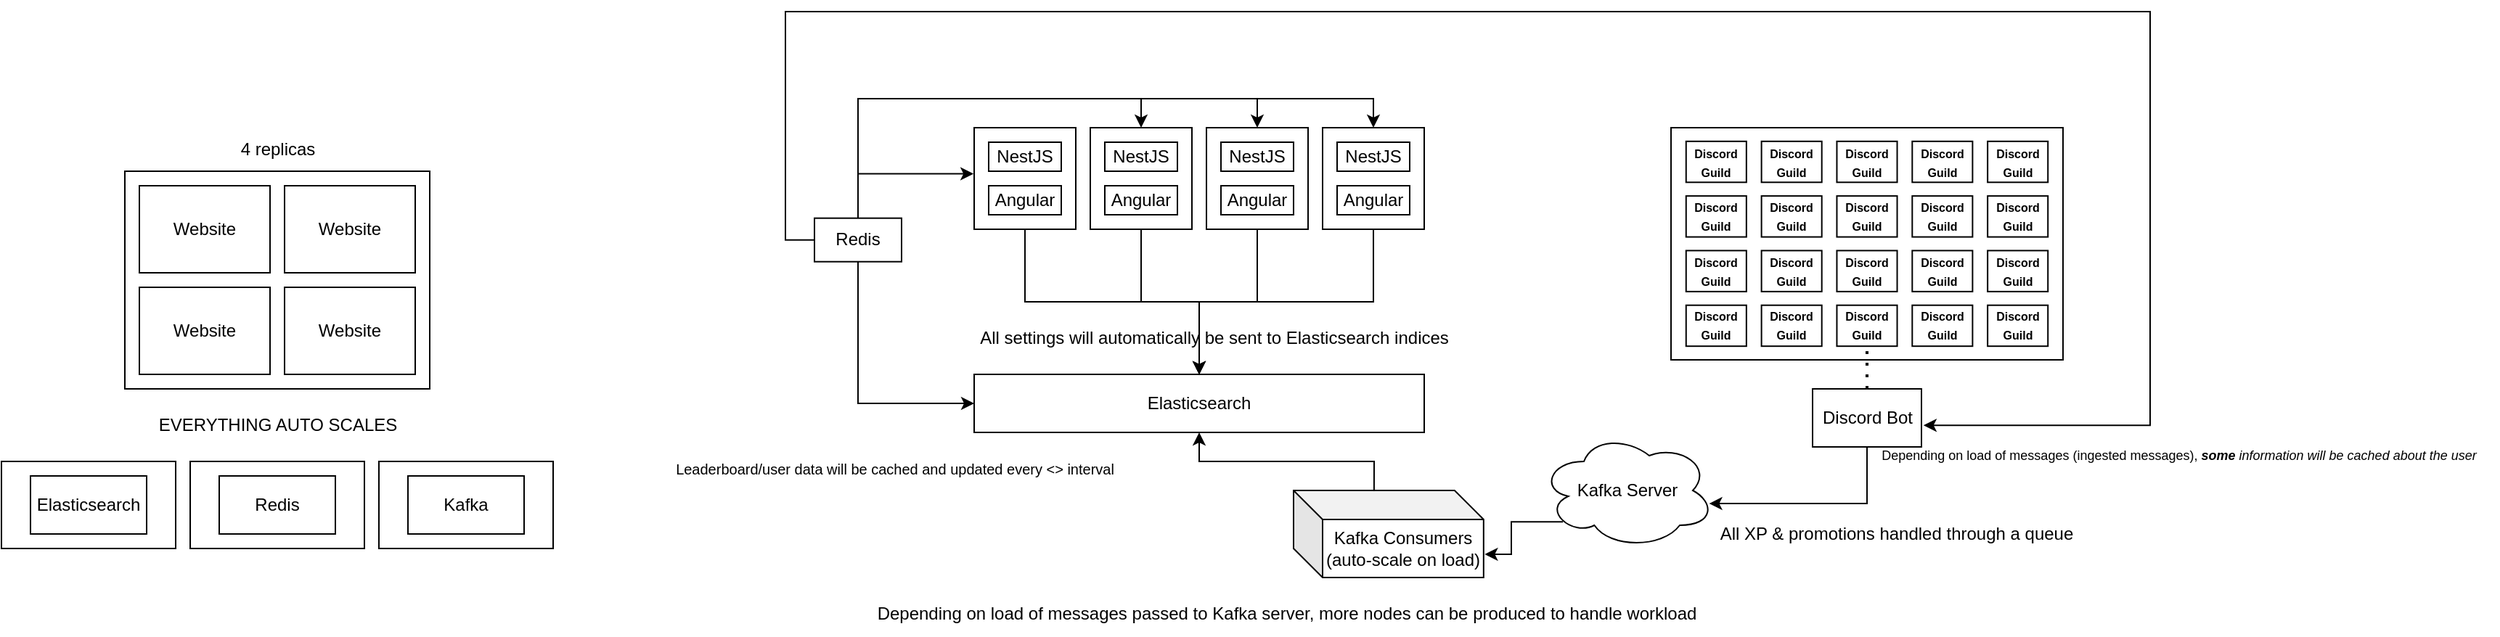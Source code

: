 <mxfile version="24.7.7">
  <diagram name="Page-1" id="XJUSoyV6JxCoz0F45K0h">
    <mxGraphModel dx="1407" dy="523" grid="1" gridSize="10" guides="1" tooltips="1" connect="1" arrows="1" fold="1" page="1" pageScale="1" pageWidth="850" pageHeight="1100" math="0" shadow="0">
      <root>
        <mxCell id="0" />
        <mxCell id="1" parent="0" />
        <mxCell id="J6omvvjJ4enyhn-Cp6rl-10" value="" style="group" vertex="1" connectable="0" parent="1">
          <mxGeometry x="230" y="170" width="210" height="180" as="geometry" />
        </mxCell>
        <mxCell id="J6omvvjJ4enyhn-Cp6rl-8" value="" style="group" vertex="1" connectable="0" parent="J6omvvjJ4enyhn-Cp6rl-10">
          <mxGeometry x="-135" y="20" width="210" height="150" as="geometry" />
        </mxCell>
        <mxCell id="J6omvvjJ4enyhn-Cp6rl-2" value="" style="rounded=0;whiteSpace=wrap;html=1;" vertex="1" parent="J6omvvjJ4enyhn-Cp6rl-8">
          <mxGeometry width="210" height="150" as="geometry" />
        </mxCell>
        <mxCell id="J6omvvjJ4enyhn-Cp6rl-4" value="Website" style="rounded=0;whiteSpace=wrap;html=1;" vertex="1" parent="J6omvvjJ4enyhn-Cp6rl-8">
          <mxGeometry x="10" y="10" width="90" height="60" as="geometry" />
        </mxCell>
        <mxCell id="J6omvvjJ4enyhn-Cp6rl-5" value="Website" style="rounded=0;whiteSpace=wrap;html=1;" vertex="1" parent="J6omvvjJ4enyhn-Cp6rl-8">
          <mxGeometry x="110" y="10" width="90" height="60" as="geometry" />
        </mxCell>
        <mxCell id="J6omvvjJ4enyhn-Cp6rl-6" value="Website" style="rounded=0;whiteSpace=wrap;html=1;" vertex="1" parent="J6omvvjJ4enyhn-Cp6rl-8">
          <mxGeometry x="10" y="80" width="90" height="60" as="geometry" />
        </mxCell>
        <mxCell id="J6omvvjJ4enyhn-Cp6rl-7" value="Website" style="rounded=0;whiteSpace=wrap;html=1;" vertex="1" parent="J6omvvjJ4enyhn-Cp6rl-8">
          <mxGeometry x="110" y="80" width="90" height="60" as="geometry" />
        </mxCell>
        <mxCell id="J6omvvjJ4enyhn-Cp6rl-21" value="4 replicas" style="text;html=1;align=center;verticalAlign=middle;resizable=0;points=[];autosize=1;strokeColor=none;fillColor=none;" vertex="1" parent="J6omvvjJ4enyhn-Cp6rl-10">
          <mxGeometry x="-65" y="-10" width="70" height="30" as="geometry" />
        </mxCell>
        <mxCell id="J6omvvjJ4enyhn-Cp6rl-20" value="" style="group" vertex="1" connectable="0" parent="1">
          <mxGeometry x="145" y="400" width="380" height="60" as="geometry" />
        </mxCell>
        <mxCell id="J6omvvjJ4enyhn-Cp6rl-14" value="" style="whiteSpace=wrap;html=1;" vertex="1" parent="J6omvvjJ4enyhn-Cp6rl-20">
          <mxGeometry x="-135" y="-10" width="120" height="60" as="geometry" />
        </mxCell>
        <mxCell id="J6omvvjJ4enyhn-Cp6rl-15" value="Elasticsearch" style="rounded=0;whiteSpace=wrap;html=1;" vertex="1" parent="J6omvvjJ4enyhn-Cp6rl-20">
          <mxGeometry x="-115" width="80" height="40" as="geometry" />
        </mxCell>
        <mxCell id="J6omvvjJ4enyhn-Cp6rl-16" value="" style="whiteSpace=wrap;html=1;" vertex="1" parent="J6omvvjJ4enyhn-Cp6rl-20">
          <mxGeometry x="-5" y="-10" width="120" height="60" as="geometry" />
        </mxCell>
        <mxCell id="J6omvvjJ4enyhn-Cp6rl-17" value="Redis" style="rounded=0;whiteSpace=wrap;html=1;" vertex="1" parent="J6omvvjJ4enyhn-Cp6rl-20">
          <mxGeometry x="15" width="80" height="40" as="geometry" />
        </mxCell>
        <mxCell id="J6omvvjJ4enyhn-Cp6rl-18" value="" style="whiteSpace=wrap;html=1;" vertex="1" parent="J6omvvjJ4enyhn-Cp6rl-20">
          <mxGeometry x="125" y="-10" width="120" height="60" as="geometry" />
        </mxCell>
        <mxCell id="J6omvvjJ4enyhn-Cp6rl-19" value="Kafka" style="rounded=0;whiteSpace=wrap;html=1;" vertex="1" parent="J6omvvjJ4enyhn-Cp6rl-20">
          <mxGeometry x="145" width="80" height="40" as="geometry" />
        </mxCell>
        <mxCell id="J6omvvjJ4enyhn-Cp6rl-22" value="EVERYTHING AUTO SCALES" style="text;html=1;align=center;verticalAlign=middle;resizable=0;points=[];autosize=1;strokeColor=none;fillColor=none;" vertex="1" parent="1">
          <mxGeometry x="105" y="350" width="190" height="30" as="geometry" />
        </mxCell>
        <mxCell id="J6omvvjJ4enyhn-Cp6rl-44" value="" style="group" vertex="1" connectable="0" parent="1">
          <mxGeometry x="680" y="160" width="310" height="70" as="geometry" />
        </mxCell>
        <mxCell id="J6omvvjJ4enyhn-Cp6rl-31" value="" style="group" vertex="1" connectable="0" parent="J6omvvjJ4enyhn-Cp6rl-44">
          <mxGeometry width="70" height="70" as="geometry" />
        </mxCell>
        <mxCell id="J6omvvjJ4enyhn-Cp6rl-30" value="" style="whiteSpace=wrap;html=1;" vertex="1" parent="J6omvvjJ4enyhn-Cp6rl-31">
          <mxGeometry width="70" height="70" as="geometry" />
        </mxCell>
        <mxCell id="J6omvvjJ4enyhn-Cp6rl-28" value="NestJS" style="whiteSpace=wrap;html=1;" vertex="1" parent="J6omvvjJ4enyhn-Cp6rl-31">
          <mxGeometry x="10" y="10" width="50" height="20" as="geometry" />
        </mxCell>
        <mxCell id="J6omvvjJ4enyhn-Cp6rl-29" value="Angular" style="whiteSpace=wrap;html=1;" vertex="1" parent="J6omvvjJ4enyhn-Cp6rl-31">
          <mxGeometry x="10" y="40" width="50" height="20" as="geometry" />
        </mxCell>
        <mxCell id="J6omvvjJ4enyhn-Cp6rl-32" value="" style="group" vertex="1" connectable="0" parent="J6omvvjJ4enyhn-Cp6rl-44">
          <mxGeometry x="80" width="70" height="70" as="geometry" />
        </mxCell>
        <mxCell id="J6omvvjJ4enyhn-Cp6rl-33" value="" style="whiteSpace=wrap;html=1;" vertex="1" parent="J6omvvjJ4enyhn-Cp6rl-32">
          <mxGeometry width="70" height="70" as="geometry" />
        </mxCell>
        <mxCell id="J6omvvjJ4enyhn-Cp6rl-34" value="NestJS" style="whiteSpace=wrap;html=1;" vertex="1" parent="J6omvvjJ4enyhn-Cp6rl-32">
          <mxGeometry x="10" y="10" width="50" height="20" as="geometry" />
        </mxCell>
        <mxCell id="J6omvvjJ4enyhn-Cp6rl-35" value="Angular" style="whiteSpace=wrap;html=1;" vertex="1" parent="J6omvvjJ4enyhn-Cp6rl-32">
          <mxGeometry x="10" y="40" width="50" height="20" as="geometry" />
        </mxCell>
        <mxCell id="J6omvvjJ4enyhn-Cp6rl-36" value="" style="group" vertex="1" connectable="0" parent="J6omvvjJ4enyhn-Cp6rl-44">
          <mxGeometry x="160" width="70" height="70" as="geometry" />
        </mxCell>
        <mxCell id="J6omvvjJ4enyhn-Cp6rl-37" value="" style="whiteSpace=wrap;html=1;" vertex="1" parent="J6omvvjJ4enyhn-Cp6rl-36">
          <mxGeometry width="70" height="70" as="geometry" />
        </mxCell>
        <mxCell id="J6omvvjJ4enyhn-Cp6rl-38" value="NestJS" style="whiteSpace=wrap;html=1;" vertex="1" parent="J6omvvjJ4enyhn-Cp6rl-36">
          <mxGeometry x="10" y="10" width="50" height="20" as="geometry" />
        </mxCell>
        <mxCell id="J6omvvjJ4enyhn-Cp6rl-39" value="Angular" style="whiteSpace=wrap;html=1;" vertex="1" parent="J6omvvjJ4enyhn-Cp6rl-36">
          <mxGeometry x="10" y="40" width="50" height="20" as="geometry" />
        </mxCell>
        <mxCell id="J6omvvjJ4enyhn-Cp6rl-40" value="" style="group" vertex="1" connectable="0" parent="J6omvvjJ4enyhn-Cp6rl-44">
          <mxGeometry x="240" width="70" height="70" as="geometry" />
        </mxCell>
        <mxCell id="J6omvvjJ4enyhn-Cp6rl-41" value="" style="whiteSpace=wrap;html=1;" vertex="1" parent="J6omvvjJ4enyhn-Cp6rl-40">
          <mxGeometry width="70" height="70" as="geometry" />
        </mxCell>
        <mxCell id="J6omvvjJ4enyhn-Cp6rl-42" value="NestJS" style="whiteSpace=wrap;html=1;" vertex="1" parent="J6omvvjJ4enyhn-Cp6rl-40">
          <mxGeometry x="10" y="10" width="50" height="20" as="geometry" />
        </mxCell>
        <mxCell id="J6omvvjJ4enyhn-Cp6rl-43" value="Angular" style="whiteSpace=wrap;html=1;" vertex="1" parent="J6omvvjJ4enyhn-Cp6rl-40">
          <mxGeometry x="10" y="40" width="50" height="20" as="geometry" />
        </mxCell>
        <mxCell id="J6omvvjJ4enyhn-Cp6rl-45" value="Elasticsearch" style="whiteSpace=wrap;html=1;" vertex="1" parent="1">
          <mxGeometry x="680" y="330" width="310" height="40" as="geometry" />
        </mxCell>
        <mxCell id="J6omvvjJ4enyhn-Cp6rl-49" style="edgeStyle=orthogonalEdgeStyle;rounded=0;orthogonalLoop=1;jettySize=auto;html=1;exitX=0.5;exitY=1;exitDx=0;exitDy=0;entryX=0.5;entryY=0;entryDx=0;entryDy=0;" edge="1" parent="1" source="J6omvvjJ4enyhn-Cp6rl-30" target="J6omvvjJ4enyhn-Cp6rl-45">
          <mxGeometry relative="1" as="geometry" />
        </mxCell>
        <mxCell id="J6omvvjJ4enyhn-Cp6rl-51" style="edgeStyle=orthogonalEdgeStyle;rounded=0;orthogonalLoop=1;jettySize=auto;html=1;exitX=0.5;exitY=1;exitDx=0;exitDy=0;entryX=0.5;entryY=0;entryDx=0;entryDy=0;" edge="1" parent="1" source="J6omvvjJ4enyhn-Cp6rl-37" target="J6omvvjJ4enyhn-Cp6rl-45">
          <mxGeometry relative="1" as="geometry" />
        </mxCell>
        <mxCell id="J6omvvjJ4enyhn-Cp6rl-52" style="edgeStyle=orthogonalEdgeStyle;rounded=0;orthogonalLoop=1;jettySize=auto;html=1;exitX=0.5;exitY=1;exitDx=0;exitDy=0;entryX=0.5;entryY=0;entryDx=0;entryDy=0;" edge="1" parent="1" source="J6omvvjJ4enyhn-Cp6rl-33" target="J6omvvjJ4enyhn-Cp6rl-45">
          <mxGeometry relative="1" as="geometry" />
        </mxCell>
        <mxCell id="J6omvvjJ4enyhn-Cp6rl-53" style="edgeStyle=orthogonalEdgeStyle;rounded=0;orthogonalLoop=1;jettySize=auto;html=1;exitX=0.5;exitY=1;exitDx=0;exitDy=0;entryX=0.5;entryY=0;entryDx=0;entryDy=0;" edge="1" parent="1" source="J6omvvjJ4enyhn-Cp6rl-41" target="J6omvvjJ4enyhn-Cp6rl-45">
          <mxGeometry relative="1" as="geometry" />
        </mxCell>
        <mxCell id="J6omvvjJ4enyhn-Cp6rl-55" value="All settings will automatically be sent to Elasticsearch indices" style="text;html=1;align=center;verticalAlign=middle;resizable=0;points=[];autosize=1;strokeColor=none;fillColor=none;" vertex="1" parent="1">
          <mxGeometry x="670" y="290" width="350" height="30" as="geometry" />
        </mxCell>
        <mxCell id="J6omvvjJ4enyhn-Cp6rl-90" value="Discord Bot" style="rounded=0;whiteSpace=wrap;html=1;" vertex="1" parent="1">
          <mxGeometry x="1257.5" y="340" width="75" height="40" as="geometry" />
        </mxCell>
        <mxCell id="J6omvvjJ4enyhn-Cp6rl-92" value="Kafka Server" style="ellipse;shape=cloud;whiteSpace=wrap;html=1;" vertex="1" parent="1">
          <mxGeometry x="1070.0" y="370" width="120" height="80" as="geometry" />
        </mxCell>
        <mxCell id="J6omvvjJ4enyhn-Cp6rl-54" value="" style="whiteSpace=wrap;html=1;rounded=0;" vertex="1" parent="1">
          <mxGeometry x="1160" y="160" width="270" height="160" as="geometry" />
        </mxCell>
        <mxCell id="J6omvvjJ4enyhn-Cp6rl-57" value="&lt;h5 style=&quot;line-height: 120%;&quot;&gt;&lt;font style=&quot;font-size: 8px;&quot;&gt;Discord Guild&lt;/font&gt;&lt;/h5&gt;" style="whiteSpace=wrap;html=1;" vertex="1" parent="1">
          <mxGeometry x="1170.385" y="169.412" width="41.538" height="28.235" as="geometry" />
        </mxCell>
        <mxCell id="J6omvvjJ4enyhn-Cp6rl-58" value="&lt;h5 style=&quot;line-height: 120%;&quot;&gt;&lt;font style=&quot;font-size: 8px;&quot;&gt;Discord Guild&lt;/font&gt;&lt;/h5&gt;" style="whiteSpace=wrap;html=1;" vertex="1" parent="1">
          <mxGeometry x="1222.308" y="169.412" width="41.538" height="28.235" as="geometry" />
        </mxCell>
        <mxCell id="J6omvvjJ4enyhn-Cp6rl-59" value="&lt;h5 style=&quot;line-height: 120%;&quot;&gt;&lt;font style=&quot;font-size: 8px;&quot;&gt;Discord Guild&lt;/font&gt;&lt;/h5&gt;" style="whiteSpace=wrap;html=1;" vertex="1" parent="1">
          <mxGeometry x="1274.231" y="169.412" width="41.538" height="28.235" as="geometry" />
        </mxCell>
        <mxCell id="J6omvvjJ4enyhn-Cp6rl-60" value="&lt;h5 style=&quot;line-height: 120%;&quot;&gt;&lt;font style=&quot;font-size: 8px;&quot;&gt;Discord Guild&lt;/font&gt;&lt;/h5&gt;" style="whiteSpace=wrap;html=1;" vertex="1" parent="1">
          <mxGeometry x="1326.154" y="169.412" width="41.538" height="28.235" as="geometry" />
        </mxCell>
        <mxCell id="J6omvvjJ4enyhn-Cp6rl-61" value="&lt;h5 style=&quot;line-height: 120%;&quot;&gt;&lt;font style=&quot;font-size: 8px;&quot;&gt;Discord Guild&lt;/font&gt;&lt;/h5&gt;" style="whiteSpace=wrap;html=1;" vertex="1" parent="1">
          <mxGeometry x="1378.077" y="169.412" width="41.538" height="28.235" as="geometry" />
        </mxCell>
        <mxCell id="J6omvvjJ4enyhn-Cp6rl-72" value="&lt;h5 style=&quot;line-height: 120%;&quot;&gt;&lt;font style=&quot;font-size: 8px;&quot;&gt;Discord Guild&lt;/font&gt;&lt;/h5&gt;" style="whiteSpace=wrap;html=1;" vertex="1" parent="1">
          <mxGeometry x="1170.385" y="207.059" width="41.538" height="28.235" as="geometry" />
        </mxCell>
        <mxCell id="J6omvvjJ4enyhn-Cp6rl-73" value="&lt;h5 style=&quot;line-height: 120%;&quot;&gt;&lt;font style=&quot;font-size: 8px;&quot;&gt;Discord Guild&lt;/font&gt;&lt;/h5&gt;" style="whiteSpace=wrap;html=1;" vertex="1" parent="1">
          <mxGeometry x="1222.308" y="207.059" width="41.538" height="28.235" as="geometry" />
        </mxCell>
        <mxCell id="J6omvvjJ4enyhn-Cp6rl-74" value="&lt;h5 style=&quot;line-height: 120%;&quot;&gt;&lt;font style=&quot;font-size: 8px;&quot;&gt;Discord Guild&lt;/font&gt;&lt;/h5&gt;" style="whiteSpace=wrap;html=1;" vertex="1" parent="1">
          <mxGeometry x="1274.231" y="207.059" width="41.538" height="28.235" as="geometry" />
        </mxCell>
        <mxCell id="J6omvvjJ4enyhn-Cp6rl-75" value="&lt;h5 style=&quot;line-height: 120%;&quot;&gt;&lt;font style=&quot;font-size: 8px;&quot;&gt;Discord Guild&lt;/font&gt;&lt;/h5&gt;" style="whiteSpace=wrap;html=1;" vertex="1" parent="1">
          <mxGeometry x="1326.154" y="207.059" width="41.538" height="28.235" as="geometry" />
        </mxCell>
        <mxCell id="J6omvvjJ4enyhn-Cp6rl-76" value="&lt;h5 style=&quot;line-height: 120%;&quot;&gt;&lt;font style=&quot;font-size: 8px;&quot;&gt;Discord Guild&lt;/font&gt;&lt;/h5&gt;" style="whiteSpace=wrap;html=1;" vertex="1" parent="1">
          <mxGeometry x="1378.077" y="207.059" width="41.538" height="28.235" as="geometry" />
        </mxCell>
        <mxCell id="J6omvvjJ4enyhn-Cp6rl-77" value="&lt;h5 style=&quot;line-height: 120%;&quot;&gt;&lt;font style=&quot;font-size: 8px;&quot;&gt;Discord Guild&lt;/font&gt;&lt;/h5&gt;" style="whiteSpace=wrap;html=1;" vertex="1" parent="1">
          <mxGeometry x="1170.385" y="244.706" width="41.538" height="28.235" as="geometry" />
        </mxCell>
        <mxCell id="J6omvvjJ4enyhn-Cp6rl-78" value="&lt;h5 style=&quot;line-height: 120%;&quot;&gt;&lt;font style=&quot;font-size: 8px;&quot;&gt;Discord Guild&lt;/font&gt;&lt;/h5&gt;" style="whiteSpace=wrap;html=1;" vertex="1" parent="1">
          <mxGeometry x="1222.308" y="244.706" width="41.538" height="28.235" as="geometry" />
        </mxCell>
        <mxCell id="J6omvvjJ4enyhn-Cp6rl-79" value="&lt;h5 style=&quot;line-height: 120%;&quot;&gt;&lt;font style=&quot;font-size: 8px;&quot;&gt;Discord Guild&lt;/font&gt;&lt;/h5&gt;" style="whiteSpace=wrap;html=1;" vertex="1" parent="1">
          <mxGeometry x="1274.231" y="244.706" width="41.538" height="28.235" as="geometry" />
        </mxCell>
        <mxCell id="J6omvvjJ4enyhn-Cp6rl-80" value="&lt;h5 style=&quot;line-height: 120%;&quot;&gt;&lt;font style=&quot;font-size: 8px;&quot;&gt;Discord Guild&lt;/font&gt;&lt;/h5&gt;" style="whiteSpace=wrap;html=1;" vertex="1" parent="1">
          <mxGeometry x="1326.154" y="244.706" width="41.538" height="28.235" as="geometry" />
        </mxCell>
        <mxCell id="J6omvvjJ4enyhn-Cp6rl-81" value="&lt;h5 style=&quot;line-height: 120%;&quot;&gt;&lt;font style=&quot;font-size: 8px;&quot;&gt;Discord Guild&lt;/font&gt;&lt;/h5&gt;" style="whiteSpace=wrap;html=1;" vertex="1" parent="1">
          <mxGeometry x="1378.077" y="244.706" width="41.538" height="28.235" as="geometry" />
        </mxCell>
        <mxCell id="J6omvvjJ4enyhn-Cp6rl-82" value="&lt;h5 style=&quot;line-height: 120%;&quot;&gt;&lt;font style=&quot;font-size: 8px;&quot;&gt;Discord Guild&lt;/font&gt;&lt;/h5&gt;" style="whiteSpace=wrap;html=1;" vertex="1" parent="1">
          <mxGeometry x="1170.385" y="282.353" width="41.538" height="28.235" as="geometry" />
        </mxCell>
        <mxCell id="J6omvvjJ4enyhn-Cp6rl-83" value="&lt;h5 style=&quot;line-height: 120%;&quot;&gt;&lt;font style=&quot;font-size: 8px;&quot;&gt;Discord Guild&lt;/font&gt;&lt;/h5&gt;" style="whiteSpace=wrap;html=1;" vertex="1" parent="1">
          <mxGeometry x="1222.308" y="282.353" width="41.538" height="28.235" as="geometry" />
        </mxCell>
        <mxCell id="J6omvvjJ4enyhn-Cp6rl-84" value="&lt;h5 style=&quot;line-height: 120%;&quot;&gt;&lt;font style=&quot;font-size: 8px;&quot;&gt;Discord Guild&lt;/font&gt;&lt;/h5&gt;" style="whiteSpace=wrap;html=1;" vertex="1" parent="1">
          <mxGeometry x="1274.231" y="282.353" width="41.538" height="28.235" as="geometry" />
        </mxCell>
        <mxCell id="J6omvvjJ4enyhn-Cp6rl-85" value="&lt;h5 style=&quot;line-height: 120%;&quot;&gt;&lt;font style=&quot;font-size: 8px;&quot;&gt;Discord Guild&lt;/font&gt;&lt;/h5&gt;" style="whiteSpace=wrap;html=1;" vertex="1" parent="1">
          <mxGeometry x="1326.154" y="282.353" width="41.538" height="28.235" as="geometry" />
        </mxCell>
        <mxCell id="J6omvvjJ4enyhn-Cp6rl-86" value="&lt;h5 style=&quot;line-height: 120%;&quot;&gt;&lt;font style=&quot;font-size: 8px;&quot;&gt;Discord Guild&lt;/font&gt;&lt;/h5&gt;" style="whiteSpace=wrap;html=1;" vertex="1" parent="1">
          <mxGeometry x="1378.077" y="282.353" width="41.538" height="28.235" as="geometry" />
        </mxCell>
        <mxCell id="J6omvvjJ4enyhn-Cp6rl-96" value="" style="endArrow=none;dashed=1;html=1;dashPattern=1 3;strokeWidth=2;rounded=0;exitX=0.5;exitY=0;exitDx=0;exitDy=0;" edge="1" parent="1" source="J6omvvjJ4enyhn-Cp6rl-90" target="J6omvvjJ4enyhn-Cp6rl-84">
          <mxGeometry width="50" height="50" relative="1" as="geometry">
            <mxPoint x="1230" y="370" as="sourcePoint" />
            <mxPoint x="1280" y="320" as="targetPoint" />
          </mxGeometry>
        </mxCell>
        <mxCell id="J6omvvjJ4enyhn-Cp6rl-99" style="edgeStyle=orthogonalEdgeStyle;rounded=0;orthogonalLoop=1;jettySize=auto;html=1;exitX=0.5;exitY=0;exitDx=0;exitDy=0;entryX=0.5;entryY=0;entryDx=0;entryDy=0;" edge="1" parent="1" source="J6omvvjJ4enyhn-Cp6rl-97" target="J6omvvjJ4enyhn-Cp6rl-33">
          <mxGeometry relative="1" as="geometry" />
        </mxCell>
        <mxCell id="J6omvvjJ4enyhn-Cp6rl-100" style="edgeStyle=orthogonalEdgeStyle;rounded=0;orthogonalLoop=1;jettySize=auto;html=1;exitX=0.5;exitY=0;exitDx=0;exitDy=0;entryX=0.5;entryY=0;entryDx=0;entryDy=0;" edge="1" parent="1" source="J6omvvjJ4enyhn-Cp6rl-97" target="J6omvvjJ4enyhn-Cp6rl-37">
          <mxGeometry relative="1" as="geometry" />
        </mxCell>
        <mxCell id="J6omvvjJ4enyhn-Cp6rl-101" style="edgeStyle=orthogonalEdgeStyle;rounded=0;orthogonalLoop=1;jettySize=auto;html=1;exitX=0.5;exitY=0;exitDx=0;exitDy=0;entryX=0.5;entryY=0;entryDx=0;entryDy=0;" edge="1" parent="1" source="J6omvvjJ4enyhn-Cp6rl-97" target="J6omvvjJ4enyhn-Cp6rl-41">
          <mxGeometry relative="1" as="geometry" />
        </mxCell>
        <mxCell id="J6omvvjJ4enyhn-Cp6rl-103" style="edgeStyle=orthogonalEdgeStyle;rounded=0;orthogonalLoop=1;jettySize=auto;html=1;exitX=0.5;exitY=1;exitDx=0;exitDy=0;entryX=0;entryY=0.5;entryDx=0;entryDy=0;" edge="1" parent="1" source="J6omvvjJ4enyhn-Cp6rl-97" target="J6omvvjJ4enyhn-Cp6rl-45">
          <mxGeometry relative="1" as="geometry" />
        </mxCell>
        <mxCell id="J6omvvjJ4enyhn-Cp6rl-97" value="Redis" style="rounded=0;whiteSpace=wrap;html=1;" vertex="1" parent="1">
          <mxGeometry x="570" y="222.35" width="60" height="30" as="geometry" />
        </mxCell>
        <mxCell id="J6omvvjJ4enyhn-Cp6rl-98" style="edgeStyle=orthogonalEdgeStyle;rounded=0;orthogonalLoop=1;jettySize=auto;html=1;exitX=0.5;exitY=0;exitDx=0;exitDy=0;entryX=-0.006;entryY=0.454;entryDx=0;entryDy=0;entryPerimeter=0;" edge="1" parent="1" source="J6omvvjJ4enyhn-Cp6rl-97" target="J6omvvjJ4enyhn-Cp6rl-30">
          <mxGeometry relative="1" as="geometry" />
        </mxCell>
        <mxCell id="J6omvvjJ4enyhn-Cp6rl-102" value="&lt;font style=&quot;font-size: 10px;&quot;&gt;Leaderboard/user data will be cached and updated every &amp;lt;&amp;gt; interval&lt;/font&gt;" style="text;html=1;align=center;verticalAlign=middle;resizable=0;points=[];autosize=1;strokeColor=none;fillColor=none;rotation=0;" vertex="1" parent="1">
          <mxGeometry x="460" y="380" width="330" height="30" as="geometry" />
        </mxCell>
        <mxCell id="J6omvvjJ4enyhn-Cp6rl-105" style="edgeStyle=orthogonalEdgeStyle;rounded=0;orthogonalLoop=1;jettySize=auto;html=1;exitX=0.5;exitY=1;exitDx=0;exitDy=0;entryX=0.969;entryY=0.613;entryDx=0;entryDy=0;entryPerimeter=0;" edge="1" parent="1" source="J6omvvjJ4enyhn-Cp6rl-90" target="J6omvvjJ4enyhn-Cp6rl-92">
          <mxGeometry relative="1" as="geometry" />
        </mxCell>
        <mxCell id="J6omvvjJ4enyhn-Cp6rl-110" style="edgeStyle=orthogonalEdgeStyle;rounded=0;orthogonalLoop=1;jettySize=auto;html=1;exitX=0;exitY=0;exitDx=55.455;exitDy=0;exitPerimeter=0;entryX=0.5;entryY=1;entryDx=0;entryDy=0;" edge="1" parent="1" source="J6omvvjJ4enyhn-Cp6rl-107" target="J6omvvjJ4enyhn-Cp6rl-45">
          <mxGeometry relative="1" as="geometry" />
        </mxCell>
        <mxCell id="J6omvvjJ4enyhn-Cp6rl-107" value="Kafka Consumers (auto-scale on load)" style="shape=cube;whiteSpace=wrap;html=1;boundedLbl=1;backgroundOutline=1;darkOpacity=0.05;darkOpacity2=0.1;" vertex="1" parent="1">
          <mxGeometry x="900" y="410" width="130.91" height="60" as="geometry" />
        </mxCell>
        <mxCell id="J6omvvjJ4enyhn-Cp6rl-109" style="edgeStyle=orthogonalEdgeStyle;rounded=0;orthogonalLoop=1;jettySize=auto;html=1;exitX=0.13;exitY=0.77;exitDx=0;exitDy=0;exitPerimeter=0;entryX=1.006;entryY=0.733;entryDx=0;entryDy=0;entryPerimeter=0;" edge="1" parent="1" source="J6omvvjJ4enyhn-Cp6rl-92" target="J6omvvjJ4enyhn-Cp6rl-107">
          <mxGeometry relative="1" as="geometry" />
        </mxCell>
        <mxCell id="J6omvvjJ4enyhn-Cp6rl-111" value="All XP &amp;amp; promotions handled through a queue" style="text;html=1;align=center;verticalAlign=middle;resizable=0;points=[];autosize=1;strokeColor=none;fillColor=none;" vertex="1" parent="1">
          <mxGeometry x="1180" y="425" width="270" height="30" as="geometry" />
        </mxCell>
        <mxCell id="J6omvvjJ4enyhn-Cp6rl-112" value="Depending on load of messages passed to Kafka server, more nodes can be produced to handle workload" style="text;html=1;align=center;verticalAlign=middle;resizable=0;points=[];autosize=1;strokeColor=none;fillColor=none;" vertex="1" parent="1">
          <mxGeometry x="600" y="480" width="590" height="30" as="geometry" />
        </mxCell>
        <mxCell id="J6omvvjJ4enyhn-Cp6rl-113" style="edgeStyle=orthogonalEdgeStyle;rounded=0;orthogonalLoop=1;jettySize=auto;html=1;exitX=0;exitY=0.5;exitDx=0;exitDy=0;entryX=1.019;entryY=0.627;entryDx=0;entryDy=0;entryPerimeter=0;" edge="1" parent="1" source="J6omvvjJ4enyhn-Cp6rl-97" target="J6omvvjJ4enyhn-Cp6rl-90">
          <mxGeometry relative="1" as="geometry">
            <Array as="points">
              <mxPoint x="550" y="237" />
              <mxPoint x="550" y="80" />
              <mxPoint x="1490" y="80" />
              <mxPoint x="1490" y="365" />
            </Array>
          </mxGeometry>
        </mxCell>
        <mxCell id="J6omvvjJ4enyhn-Cp6rl-114" value="&lt;font style=&quot;font-size: 9px;&quot;&gt;Depending on load of messages (ingested messages), &lt;i style=&quot;&quot;&gt;&lt;b&gt;some &lt;/b&gt;information will be cached about the user&lt;/i&gt;&lt;/font&gt;" style="text;html=1;align=center;verticalAlign=middle;whiteSpace=wrap;rounded=0;" vertex="1" parent="1">
          <mxGeometry x="1290" y="370" width="440" height="30" as="geometry" />
        </mxCell>
      </root>
    </mxGraphModel>
  </diagram>
</mxfile>
